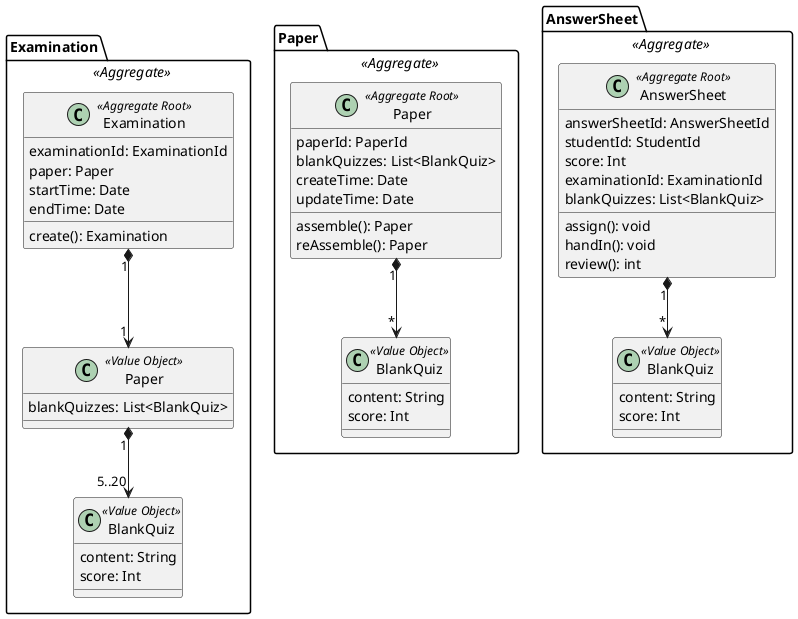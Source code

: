 @startuml

package Examination <<Aggregate>> {
class Examination <<Aggregate Root>> {
    examinationId: ExaminationId
    paper: Paper
    startTime: Date
    endTime: Date

    create(): Examination
}

class "Paper" as a <<Value Object>> {
    blankQuizzes: List<BlankQuiz>
}

class "BlankQuiz" as b <<Value Object>> {
    content: String
    score: Int
}

Examination "1" *--> "1" a
a "1" *--> "5..20" b
}

package Paper <<Aggregate>> {
    class Paper <<Aggregate Root>> {
        paperId: PaperId
        blankQuizzes: List<BlankQuiz>
        createTime: Date
        updateTime: Date

        assemble(): Paper
        reAssemble(): Paper
    }

    class BlankQuiz <<Value Object>> {
         content: String
         score: Int
    }
    Paper "1" *--> "*" BlankQuiz
}

package AnswerSheet <<Aggregate>> {
class AnswerSheet <<Aggregate Root>> {
    answerSheetId: AnswerSheetId
    studentId: StudentId
    score: Int
    examinationId: ExaminationId
    blankQuizzes: List<BlankQuiz>

    assign(): void
    handIn(): void
    review(): int
}

class "BlankQuiz" as c <<Value Object>> {
    content: String
    score: Int
}

AnswerSheet "1" *--> "*" c
}

@enduml
